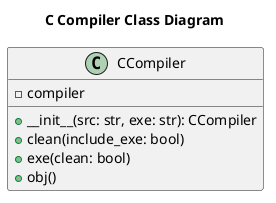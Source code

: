 @startuml
title C Compiler Class Diagram
class CCompiler {
    - compiler
    + __init__(src: str, exe: str): CCompiler
    + clean(include_exe: bool)
    + exe(clean: bool)
    + obj()
}
@enduml